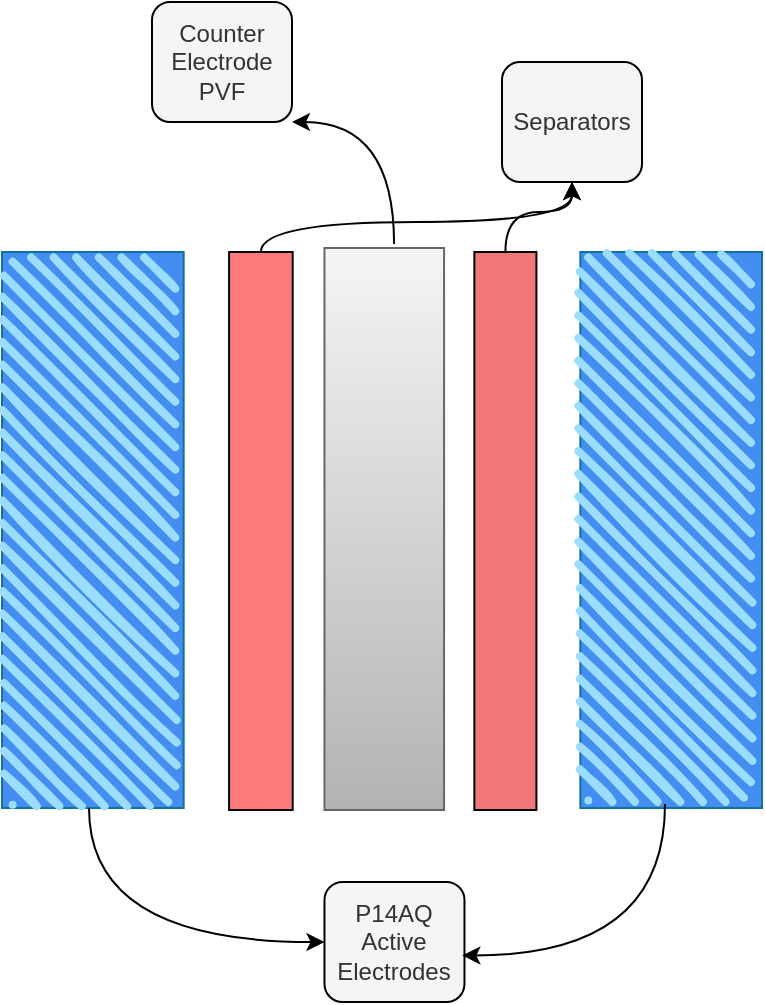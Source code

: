 <mxfile version="22.1.17" type="device">
  <diagram id="Ex-TYynMUf0mMi6uijFX" name="Page-3">
    <mxGraphModel dx="958" dy="571" grid="0" gridSize="10" guides="1" tooltips="1" connect="1" arrows="1" fold="1" page="1" pageScale="1" pageWidth="850" pageHeight="1100" math="0" shadow="0">
      <root>
        <mxCell id="0" />
        <mxCell id="1" parent="0" />
        <mxCell id="slp5RHwzrsJ2Q0HrGFJ3-8" value="" style="rounded=0;whiteSpace=wrap;html=1;fillColor=#438ef0;strokeColor=#10739e;" vertex="1" parent="1">
          <mxGeometry x="280" y="165" width="90.837" height="278" as="geometry" />
        </mxCell>
        <mxCell id="slp5RHwzrsJ2Q0HrGFJ3-9" value="" style="rounded=0;whiteSpace=wrap;html=1;fillColor=#438EF0;strokeColor=#10739e;" vertex="1" parent="1">
          <mxGeometry x="569.163" y="165" width="90.837" height="278" as="geometry" />
        </mxCell>
        <mxCell id="slp5RHwzrsJ2Q0HrGFJ3-26" style="edgeStyle=orthogonalEdgeStyle;rounded=0;orthogonalLoop=1;jettySize=auto;html=1;curved=1;" edge="1" parent="1" source="slp5RHwzrsJ2Q0HrGFJ3-10" target="slp5RHwzrsJ2Q0HrGFJ3-23">
          <mxGeometry relative="1" as="geometry">
            <Array as="points">
              <mxPoint x="409" y="150" />
              <mxPoint x="565" y="150" />
            </Array>
          </mxGeometry>
        </mxCell>
        <mxCell id="slp5RHwzrsJ2Q0HrGFJ3-10" value="" style="rounded=0;whiteSpace=wrap;html=1;fillColor=#ff7a7a;" vertex="1" parent="1">
          <mxGeometry x="393.546" y="165" width="31.793" height="279" as="geometry" />
        </mxCell>
        <mxCell id="slp5RHwzrsJ2Q0HrGFJ3-28" style="edgeStyle=orthogonalEdgeStyle;rounded=0;orthogonalLoop=1;jettySize=auto;html=1;entryX=0.5;entryY=1;entryDx=0;entryDy=0;curved=1;" edge="1" parent="1" source="slp5RHwzrsJ2Q0HrGFJ3-12" target="slp5RHwzrsJ2Q0HrGFJ3-23">
          <mxGeometry relative="1" as="geometry" />
        </mxCell>
        <mxCell id="slp5RHwzrsJ2Q0HrGFJ3-12" value="" style="rounded=0;whiteSpace=wrap;html=1;fillColor=#f27878;" vertex="1" parent="1">
          <mxGeometry x="516.175" y="165" width="31.036" height="279" as="geometry" />
        </mxCell>
        <mxCell id="slp5RHwzrsJ2Q0HrGFJ3-20" style="edgeStyle=orthogonalEdgeStyle;rounded=0;orthogonalLoop=1;jettySize=auto;html=1;exitX=0.582;exitY=-0.007;exitDx=0;exitDy=0;exitPerimeter=0;curved=1;" edge="1" parent="1" source="slp5RHwzrsJ2Q0HrGFJ3-13" target="slp5RHwzrsJ2Q0HrGFJ3-19">
          <mxGeometry relative="1" as="geometry">
            <Array as="points">
              <mxPoint x="476" y="100" />
            </Array>
          </mxGeometry>
        </mxCell>
        <mxCell id="slp5RHwzrsJ2Q0HrGFJ3-13" value="" style="rounded=0;whiteSpace=wrap;html=1;fillColor=#f5f5f5;gradientColor=#b3b3b3;strokeColor=#666666;" vertex="1" parent="1">
          <mxGeometry x="441.235" y="163" width="59.801" height="281" as="geometry" />
        </mxCell>
        <mxCell id="slp5RHwzrsJ2Q0HrGFJ3-31" style="edgeStyle=orthogonalEdgeStyle;rounded=0;orthogonalLoop=1;jettySize=auto;html=1;entryX=0;entryY=0.5;entryDx=0;entryDy=0;curved=1;" edge="1" parent="1" source="slp5RHwzrsJ2Q0HrGFJ3-16" target="slp5RHwzrsJ2Q0HrGFJ3-29">
          <mxGeometry relative="1" as="geometry">
            <Array as="points">
              <mxPoint x="324" y="510" />
            </Array>
          </mxGeometry>
        </mxCell>
        <mxCell id="slp5RHwzrsJ2Q0HrGFJ3-16" value="" style="rounded=1;whiteSpace=wrap;html=1;strokeWidth=2;fillWeight=4;hachureGap=8;hachureAngle=45;fillColor=#9addfe;sketch=1;strokeColor=none;" vertex="1" parent="1">
          <mxGeometry x="280" y="168" width="87" height="275" as="geometry" />
        </mxCell>
        <mxCell id="slp5RHwzrsJ2Q0HrGFJ3-17" value="" style="rounded=1;whiteSpace=wrap;html=1;strokeWidth=2;fillWeight=4;hachureGap=8;hachureAngle=45;fillColor=#9addfe;sketch=1;strokeColor=none;" vertex="1" parent="1">
          <mxGeometry x="568" y="166" width="87" height="275" as="geometry" />
        </mxCell>
        <mxCell id="slp5RHwzrsJ2Q0HrGFJ3-19" value="Counter Electrode PVF" style="text;html=1;strokeColor=default;fillColor=#f5f5f5;align=center;verticalAlign=middle;whiteSpace=wrap;rounded=1;fontColor=#333333;glass=0;" vertex="1" parent="1">
          <mxGeometry x="355" y="40" width="70" height="60" as="geometry" />
        </mxCell>
        <mxCell id="slp5RHwzrsJ2Q0HrGFJ3-23" value="Separators" style="text;html=1;strokeColor=default;fillColor=#f5f5f5;align=center;verticalAlign=middle;whiteSpace=wrap;rounded=1;fontColor=#333333;glass=0;" vertex="1" parent="1">
          <mxGeometry x="530" y="70" width="70" height="60" as="geometry" />
        </mxCell>
        <mxCell id="slp5RHwzrsJ2Q0HrGFJ3-29" value="P14AQ&lt;br&gt;Active Electrodes" style="text;html=1;strokeColor=default;fillColor=#f5f5f5;align=center;verticalAlign=middle;whiteSpace=wrap;rounded=1;fontColor=#333333;glass=0;" vertex="1" parent="1">
          <mxGeometry x="441.24" y="480" width="70" height="60" as="geometry" />
        </mxCell>
        <mxCell id="slp5RHwzrsJ2Q0HrGFJ3-30" style="edgeStyle=orthogonalEdgeStyle;rounded=0;orthogonalLoop=1;jettySize=auto;html=1;entryX=0.985;entryY=0.612;entryDx=0;entryDy=0;entryPerimeter=0;curved=1;" edge="1" parent="1" source="slp5RHwzrsJ2Q0HrGFJ3-17" target="slp5RHwzrsJ2Q0HrGFJ3-29">
          <mxGeometry relative="1" as="geometry">
            <Array as="points">
              <mxPoint x="612" y="517" />
            </Array>
          </mxGeometry>
        </mxCell>
      </root>
    </mxGraphModel>
  </diagram>
</mxfile>
